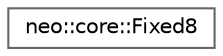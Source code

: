digraph "Graphical Class Hierarchy"
{
 // LATEX_PDF_SIZE
  bgcolor="transparent";
  edge [fontname=Helvetica,fontsize=10,labelfontname=Helvetica,labelfontsize=10];
  node [fontname=Helvetica,fontsize=10,shape=box,height=0.2,width=0.4];
  rankdir="LR";
  Node0 [id="Node000000",label="neo::core::Fixed8",height=0.2,width=0.4,color="grey40", fillcolor="white", style="filled",URL="$classneo_1_1core_1_1_fixed8.html",tooltip="Fixed8 compatibility class for Neo 2.x tests. This uses a simple int64_t representation with 8 decima..."];
}
